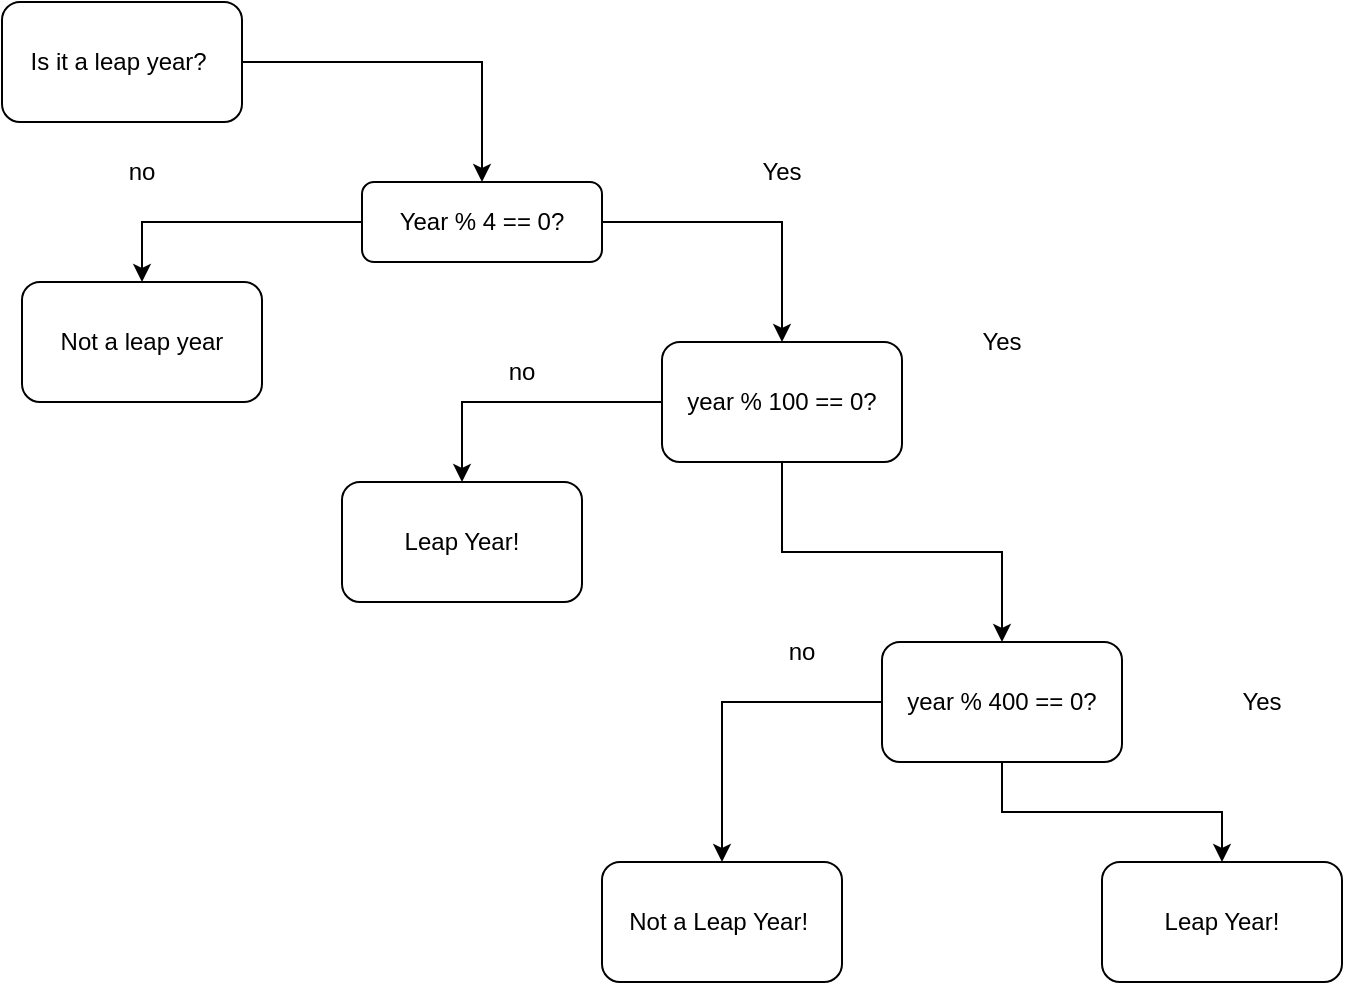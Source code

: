 <mxfile version="17.4.3" type="github">
  <diagram id="C5RBs43oDa-KdzZeNtuy" name="Page-1">
    <mxGraphModel dx="948" dy="511" grid="1" gridSize="10" guides="1" tooltips="1" connect="1" arrows="1" fold="1" page="1" pageScale="1" pageWidth="827" pageHeight="1169" math="0" shadow="0">
      <root>
        <mxCell id="WIyWlLk6GJQsqaUBKTNV-0" />
        <mxCell id="WIyWlLk6GJQsqaUBKTNV-1" parent="WIyWlLk6GJQsqaUBKTNV-0" />
        <mxCell id="BCYtK6We-FsHh4_FjgZP-3" value="" style="edgeStyle=orthogonalEdgeStyle;rounded=0;orthogonalLoop=1;jettySize=auto;html=1;" edge="1" parent="WIyWlLk6GJQsqaUBKTNV-1" source="WIyWlLk6GJQsqaUBKTNV-3" target="BCYtK6We-FsHh4_FjgZP-2">
          <mxGeometry relative="1" as="geometry" />
        </mxCell>
        <mxCell id="BCYtK6We-FsHh4_FjgZP-11" value="" style="edgeStyle=orthogonalEdgeStyle;rounded=0;orthogonalLoop=1;jettySize=auto;html=1;" edge="1" parent="WIyWlLk6GJQsqaUBKTNV-1" source="WIyWlLk6GJQsqaUBKTNV-3" target="BCYtK6We-FsHh4_FjgZP-10">
          <mxGeometry relative="1" as="geometry" />
        </mxCell>
        <mxCell id="WIyWlLk6GJQsqaUBKTNV-3" value="Year % 4 == 0?" style="rounded=1;whiteSpace=wrap;html=1;fontSize=12;glass=0;strokeWidth=1;shadow=0;" parent="WIyWlLk6GJQsqaUBKTNV-1" vertex="1">
          <mxGeometry x="210" y="110" width="120" height="40" as="geometry" />
        </mxCell>
        <mxCell id="BCYtK6We-FsHh4_FjgZP-2" value="Not a leap year" style="whiteSpace=wrap;html=1;rounded=1;glass=0;strokeWidth=1;shadow=0;" vertex="1" parent="WIyWlLk6GJQsqaUBKTNV-1">
          <mxGeometry x="40" y="160" width="120" height="60" as="geometry" />
        </mxCell>
        <mxCell id="BCYtK6We-FsHh4_FjgZP-6" value="" style="edgeStyle=orthogonalEdgeStyle;rounded=0;orthogonalLoop=1;jettySize=auto;html=1;" edge="1" parent="WIyWlLk6GJQsqaUBKTNV-1" source="BCYtK6We-FsHh4_FjgZP-4" target="WIyWlLk6GJQsqaUBKTNV-3">
          <mxGeometry relative="1" as="geometry" />
        </mxCell>
        <mxCell id="BCYtK6We-FsHh4_FjgZP-4" value="Is it a leap year?&amp;nbsp;" style="whiteSpace=wrap;html=1;rounded=1;glass=0;strokeWidth=1;shadow=0;" vertex="1" parent="WIyWlLk6GJQsqaUBKTNV-1">
          <mxGeometry x="30" y="20" width="120" height="60" as="geometry" />
        </mxCell>
        <mxCell id="BCYtK6We-FsHh4_FjgZP-7" value="Yes" style="text;html=1;strokeColor=none;fillColor=none;align=center;verticalAlign=middle;whiteSpace=wrap;rounded=0;" vertex="1" parent="WIyWlLk6GJQsqaUBKTNV-1">
          <mxGeometry x="390" y="90" width="60" height="30" as="geometry" />
        </mxCell>
        <mxCell id="BCYtK6We-FsHh4_FjgZP-14" value="" style="edgeStyle=orthogonalEdgeStyle;rounded=0;orthogonalLoop=1;jettySize=auto;html=1;" edge="1" parent="WIyWlLk6GJQsqaUBKTNV-1" source="BCYtK6We-FsHh4_FjgZP-10" target="BCYtK6We-FsHh4_FjgZP-13">
          <mxGeometry relative="1" as="geometry" />
        </mxCell>
        <mxCell id="BCYtK6We-FsHh4_FjgZP-23" value="" style="edgeStyle=orthogonalEdgeStyle;rounded=0;orthogonalLoop=1;jettySize=auto;html=1;" edge="1" parent="WIyWlLk6GJQsqaUBKTNV-1" source="BCYtK6We-FsHh4_FjgZP-10" target="BCYtK6We-FsHh4_FjgZP-22">
          <mxGeometry relative="1" as="geometry" />
        </mxCell>
        <mxCell id="BCYtK6We-FsHh4_FjgZP-10" value="year % 100 == 0?" style="whiteSpace=wrap;html=1;rounded=1;glass=0;strokeWidth=1;shadow=0;" vertex="1" parent="WIyWlLk6GJQsqaUBKTNV-1">
          <mxGeometry x="360" y="190" width="120" height="60" as="geometry" />
        </mxCell>
        <mxCell id="BCYtK6We-FsHh4_FjgZP-12" value="no" style="text;html=1;strokeColor=none;fillColor=none;align=center;verticalAlign=middle;whiteSpace=wrap;rounded=0;" vertex="1" parent="WIyWlLk6GJQsqaUBKTNV-1">
          <mxGeometry x="70" y="90" width="60" height="30" as="geometry" />
        </mxCell>
        <mxCell id="BCYtK6We-FsHh4_FjgZP-27" value="" style="edgeStyle=orthogonalEdgeStyle;rounded=0;orthogonalLoop=1;jettySize=auto;html=1;" edge="1" parent="WIyWlLk6GJQsqaUBKTNV-1" source="BCYtK6We-FsHh4_FjgZP-13" target="BCYtK6We-FsHh4_FjgZP-26">
          <mxGeometry relative="1" as="geometry" />
        </mxCell>
        <mxCell id="BCYtK6We-FsHh4_FjgZP-29" value="" style="edgeStyle=orthogonalEdgeStyle;rounded=0;orthogonalLoop=1;jettySize=auto;html=1;" edge="1" parent="WIyWlLk6GJQsqaUBKTNV-1" source="BCYtK6We-FsHh4_FjgZP-13" target="BCYtK6We-FsHh4_FjgZP-28">
          <mxGeometry relative="1" as="geometry" />
        </mxCell>
        <mxCell id="BCYtK6We-FsHh4_FjgZP-13" value="&lt;span&gt;year % 400 == 0?&lt;/span&gt;" style="whiteSpace=wrap;html=1;rounded=1;glass=0;strokeWidth=1;shadow=0;" vertex="1" parent="WIyWlLk6GJQsqaUBKTNV-1">
          <mxGeometry x="470" y="340" width="120" height="60" as="geometry" />
        </mxCell>
        <mxCell id="BCYtK6We-FsHh4_FjgZP-15" value="Yes" style="text;html=1;strokeColor=none;fillColor=none;align=center;verticalAlign=middle;whiteSpace=wrap;rounded=0;" vertex="1" parent="WIyWlLk6GJQsqaUBKTNV-1">
          <mxGeometry x="500" y="175" width="60" height="30" as="geometry" />
        </mxCell>
        <mxCell id="BCYtK6We-FsHh4_FjgZP-18" value="no" style="text;html=1;strokeColor=none;fillColor=none;align=center;verticalAlign=middle;whiteSpace=wrap;rounded=0;" vertex="1" parent="WIyWlLk6GJQsqaUBKTNV-1">
          <mxGeometry x="260" y="190" width="60" height="30" as="geometry" />
        </mxCell>
        <mxCell id="BCYtK6We-FsHh4_FjgZP-22" value="Leap Year!" style="whiteSpace=wrap;html=1;rounded=1;glass=0;strokeWidth=1;shadow=0;" vertex="1" parent="WIyWlLk6GJQsqaUBKTNV-1">
          <mxGeometry x="200" y="260" width="120" height="60" as="geometry" />
        </mxCell>
        <mxCell id="BCYtK6We-FsHh4_FjgZP-26" value="&lt;span&gt;Not a Leap Year!&amp;nbsp;&lt;/span&gt;" style="whiteSpace=wrap;html=1;rounded=1;glass=0;strokeWidth=1;shadow=0;" vertex="1" parent="WIyWlLk6GJQsqaUBKTNV-1">
          <mxGeometry x="330" y="450" width="120" height="60" as="geometry" />
        </mxCell>
        <mxCell id="BCYtK6We-FsHh4_FjgZP-28" value="&lt;span style=&quot;font-family: &amp;#34;helvetica&amp;#34;&quot;&gt;Leap Year!&lt;/span&gt;" style="whiteSpace=wrap;html=1;rounded=1;glass=0;strokeWidth=1;shadow=0;" vertex="1" parent="WIyWlLk6GJQsqaUBKTNV-1">
          <mxGeometry x="580" y="450" width="120" height="60" as="geometry" />
        </mxCell>
        <mxCell id="BCYtK6We-FsHh4_FjgZP-30" value="Yes" style="text;html=1;strokeColor=none;fillColor=none;align=center;verticalAlign=middle;whiteSpace=wrap;rounded=0;" vertex="1" parent="WIyWlLk6GJQsqaUBKTNV-1">
          <mxGeometry x="630" y="355" width="60" height="30" as="geometry" />
        </mxCell>
        <mxCell id="BCYtK6We-FsHh4_FjgZP-31" value="no" style="text;html=1;strokeColor=none;fillColor=none;align=center;verticalAlign=middle;whiteSpace=wrap;rounded=0;" vertex="1" parent="WIyWlLk6GJQsqaUBKTNV-1">
          <mxGeometry x="400" y="330" width="60" height="30" as="geometry" />
        </mxCell>
      </root>
    </mxGraphModel>
  </diagram>
</mxfile>
